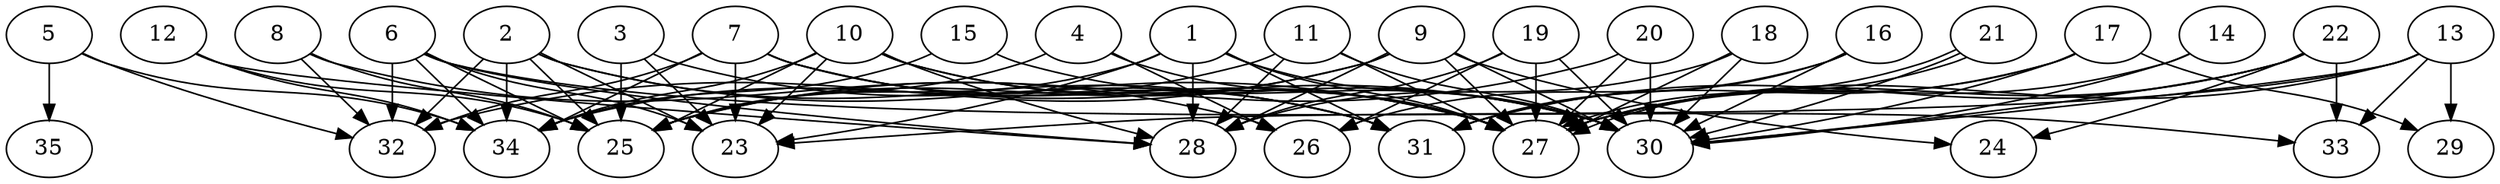 // DAG automatically generated by daggen at Thu Oct  3 14:05:37 2019
// ./daggen --dot -n 35 --ccr 0.4 --fat 0.9 --regular 0.9 --density 0.7 --mindata 5242880 --maxdata 52428800 
digraph G {
  1 [size="106654720", alpha="0.06", expect_size="42661888"] 
  1 -> 23 [size ="42661888"]
  1 -> 25 [size ="42661888"]
  1 -> 27 [size ="42661888"]
  1 -> 28 [size ="42661888"]
  1 -> 30 [size ="42661888"]
  1 -> 31 [size ="42661888"]
  2 [size="76500480", alpha="0.04", expect_size="30600192"] 
  2 -> 23 [size ="30600192"]
  2 -> 25 [size ="30600192"]
  2 -> 27 [size ="30600192"]
  2 -> 31 [size ="30600192"]
  2 -> 32 [size ="30600192"]
  2 -> 34 [size ="30600192"]
  3 [size="124024320", alpha="0.08", expect_size="49609728"] 
  3 -> 23 [size ="49609728"]
  3 -> 25 [size ="49609728"]
  3 -> 31 [size ="49609728"]
  4 [size="81666560", alpha="0.03", expect_size="32666624"] 
  4 -> 25 [size ="32666624"]
  4 -> 26 [size ="32666624"]
  4 -> 27 [size ="32666624"]
  5 [size="46059520", alpha="0.05", expect_size="18423808"] 
  5 -> 32 [size ="18423808"]
  5 -> 34 [size ="18423808"]
  5 -> 35 [size ="18423808"]
  6 [size="75059200", alpha="0.13", expect_size="30023680"] 
  6 -> 23 [size ="30023680"]
  6 -> 25 [size ="30023680"]
  6 -> 28 [size ="30023680"]
  6 -> 32 [size ="30023680"]
  6 -> 33 [size ="30023680"]
  6 -> 34 [size ="30023680"]
  7 [size="20897280", alpha="0.07", expect_size="8358912"] 
  7 -> 23 [size ="8358912"]
  7 -> 27 [size ="8358912"]
  7 -> 30 [size ="8358912"]
  7 -> 31 [size ="8358912"]
  7 -> 32 [size ="8358912"]
  7 -> 34 [size ="8358912"]
  8 [size="106086400", alpha="0.01", expect_size="42434560"] 
  8 -> 25 [size ="42434560"]
  8 -> 26 [size ="42434560"]
  8 -> 32 [size ="42434560"]
  9 [size="15324160", alpha="0.12", expect_size="6129664"] 
  9 -> 24 [size ="6129664"]
  9 -> 25 [size ="6129664"]
  9 -> 27 [size ="6129664"]
  9 -> 28 [size ="6129664"]
  9 -> 30 [size ="6129664"]
  9 -> 32 [size ="6129664"]
  10 [size="92638720", alpha="0.16", expect_size="37055488"] 
  10 -> 23 [size ="37055488"]
  10 -> 25 [size ="37055488"]
  10 -> 27 [size ="37055488"]
  10 -> 28 [size ="37055488"]
  10 -> 30 [size ="37055488"]
  10 -> 34 [size ="37055488"]
  11 [size="108979200", alpha="0.16", expect_size="43591680"] 
  11 -> 27 [size ="43591680"]
  11 -> 28 [size ="43591680"]
  11 -> 30 [size ="43591680"]
  11 -> 34 [size ="43591680"]
  12 [size="25963520", alpha="0.13", expect_size="10385408"] 
  12 -> 25 [size ="10385408"]
  12 -> 28 [size ="10385408"]
  12 -> 34 [size ="10385408"]
  13 [size="51043840", alpha="0.12", expect_size="20417536"] 
  13 -> 23 [size ="20417536"]
  13 -> 27 [size ="20417536"]
  13 -> 29 [size ="20417536"]
  13 -> 30 [size ="20417536"]
  13 -> 33 [size ="20417536"]
  14 [size="98808320", alpha="0.02", expect_size="39523328"] 
  14 -> 27 [size ="39523328"]
  14 -> 30 [size ="39523328"]
  15 [size="118909440", alpha="0.08", expect_size="47563776"] 
  15 -> 30 [size ="47563776"]
  15 -> 34 [size ="47563776"]
  16 [size="30709760", alpha="0.09", expect_size="12283904"] 
  16 -> 26 [size ="12283904"]
  16 -> 30 [size ="12283904"]
  16 -> 31 [size ="12283904"]
  17 [size="106949120", alpha="0.07", expect_size="42779648"] 
  17 -> 27 [size ="42779648"]
  17 -> 29 [size ="42779648"]
  17 -> 30 [size ="42779648"]
  17 -> 31 [size ="42779648"]
  18 [size="32563200", alpha="0.04", expect_size="13025280"] 
  18 -> 27 [size ="13025280"]
  18 -> 28 [size ="13025280"]
  18 -> 30 [size ="13025280"]
  19 [size="38935040", alpha="0.20", expect_size="15574016"] 
  19 -> 26 [size ="15574016"]
  19 -> 27 [size ="15574016"]
  19 -> 28 [size ="15574016"]
  19 -> 30 [size ="15574016"]
  20 [size="109437440", alpha="0.09", expect_size="43774976"] 
  20 -> 25 [size ="43774976"]
  20 -> 27 [size ="43774976"]
  20 -> 30 [size ="43774976"]
  21 [size="86085120", alpha="0.14", expect_size="34434048"] 
  21 -> 27 [size ="34434048"]
  21 -> 27 [size ="34434048"]
  21 -> 30 [size ="34434048"]
  22 [size="60866560", alpha="0.10", expect_size="24346624"] 
  22 -> 24 [size ="24346624"]
  22 -> 27 [size ="24346624"]
  22 -> 30 [size ="24346624"]
  22 -> 31 [size ="24346624"]
  22 -> 33 [size ="24346624"]
  23 [size="22318080", alpha="0.05", expect_size="8927232"] 
  24 [size="95185920", alpha="0.12", expect_size="38074368"] 
  25 [size="104555520", alpha="0.04", expect_size="41822208"] 
  26 [size="35258880", alpha="0.07", expect_size="14103552"] 
  27 [size="87685120", alpha="0.11", expect_size="35074048"] 
  28 [size="130173440", alpha="0.10", expect_size="52069376"] 
  29 [size="35596800", alpha="0.10", expect_size="14238720"] 
  30 [size="32890880", alpha="0.04", expect_size="13156352"] 
  31 [size="86126080", alpha="0.14", expect_size="34450432"] 
  32 [size="52920320", alpha="0.06", expect_size="21168128"] 
  33 [size="114631680", alpha="0.04", expect_size="45852672"] 
  34 [size="28285440", alpha="0.17", expect_size="11314176"] 
  35 [size="98370560", alpha="0.08", expect_size="39348224"] 
}
